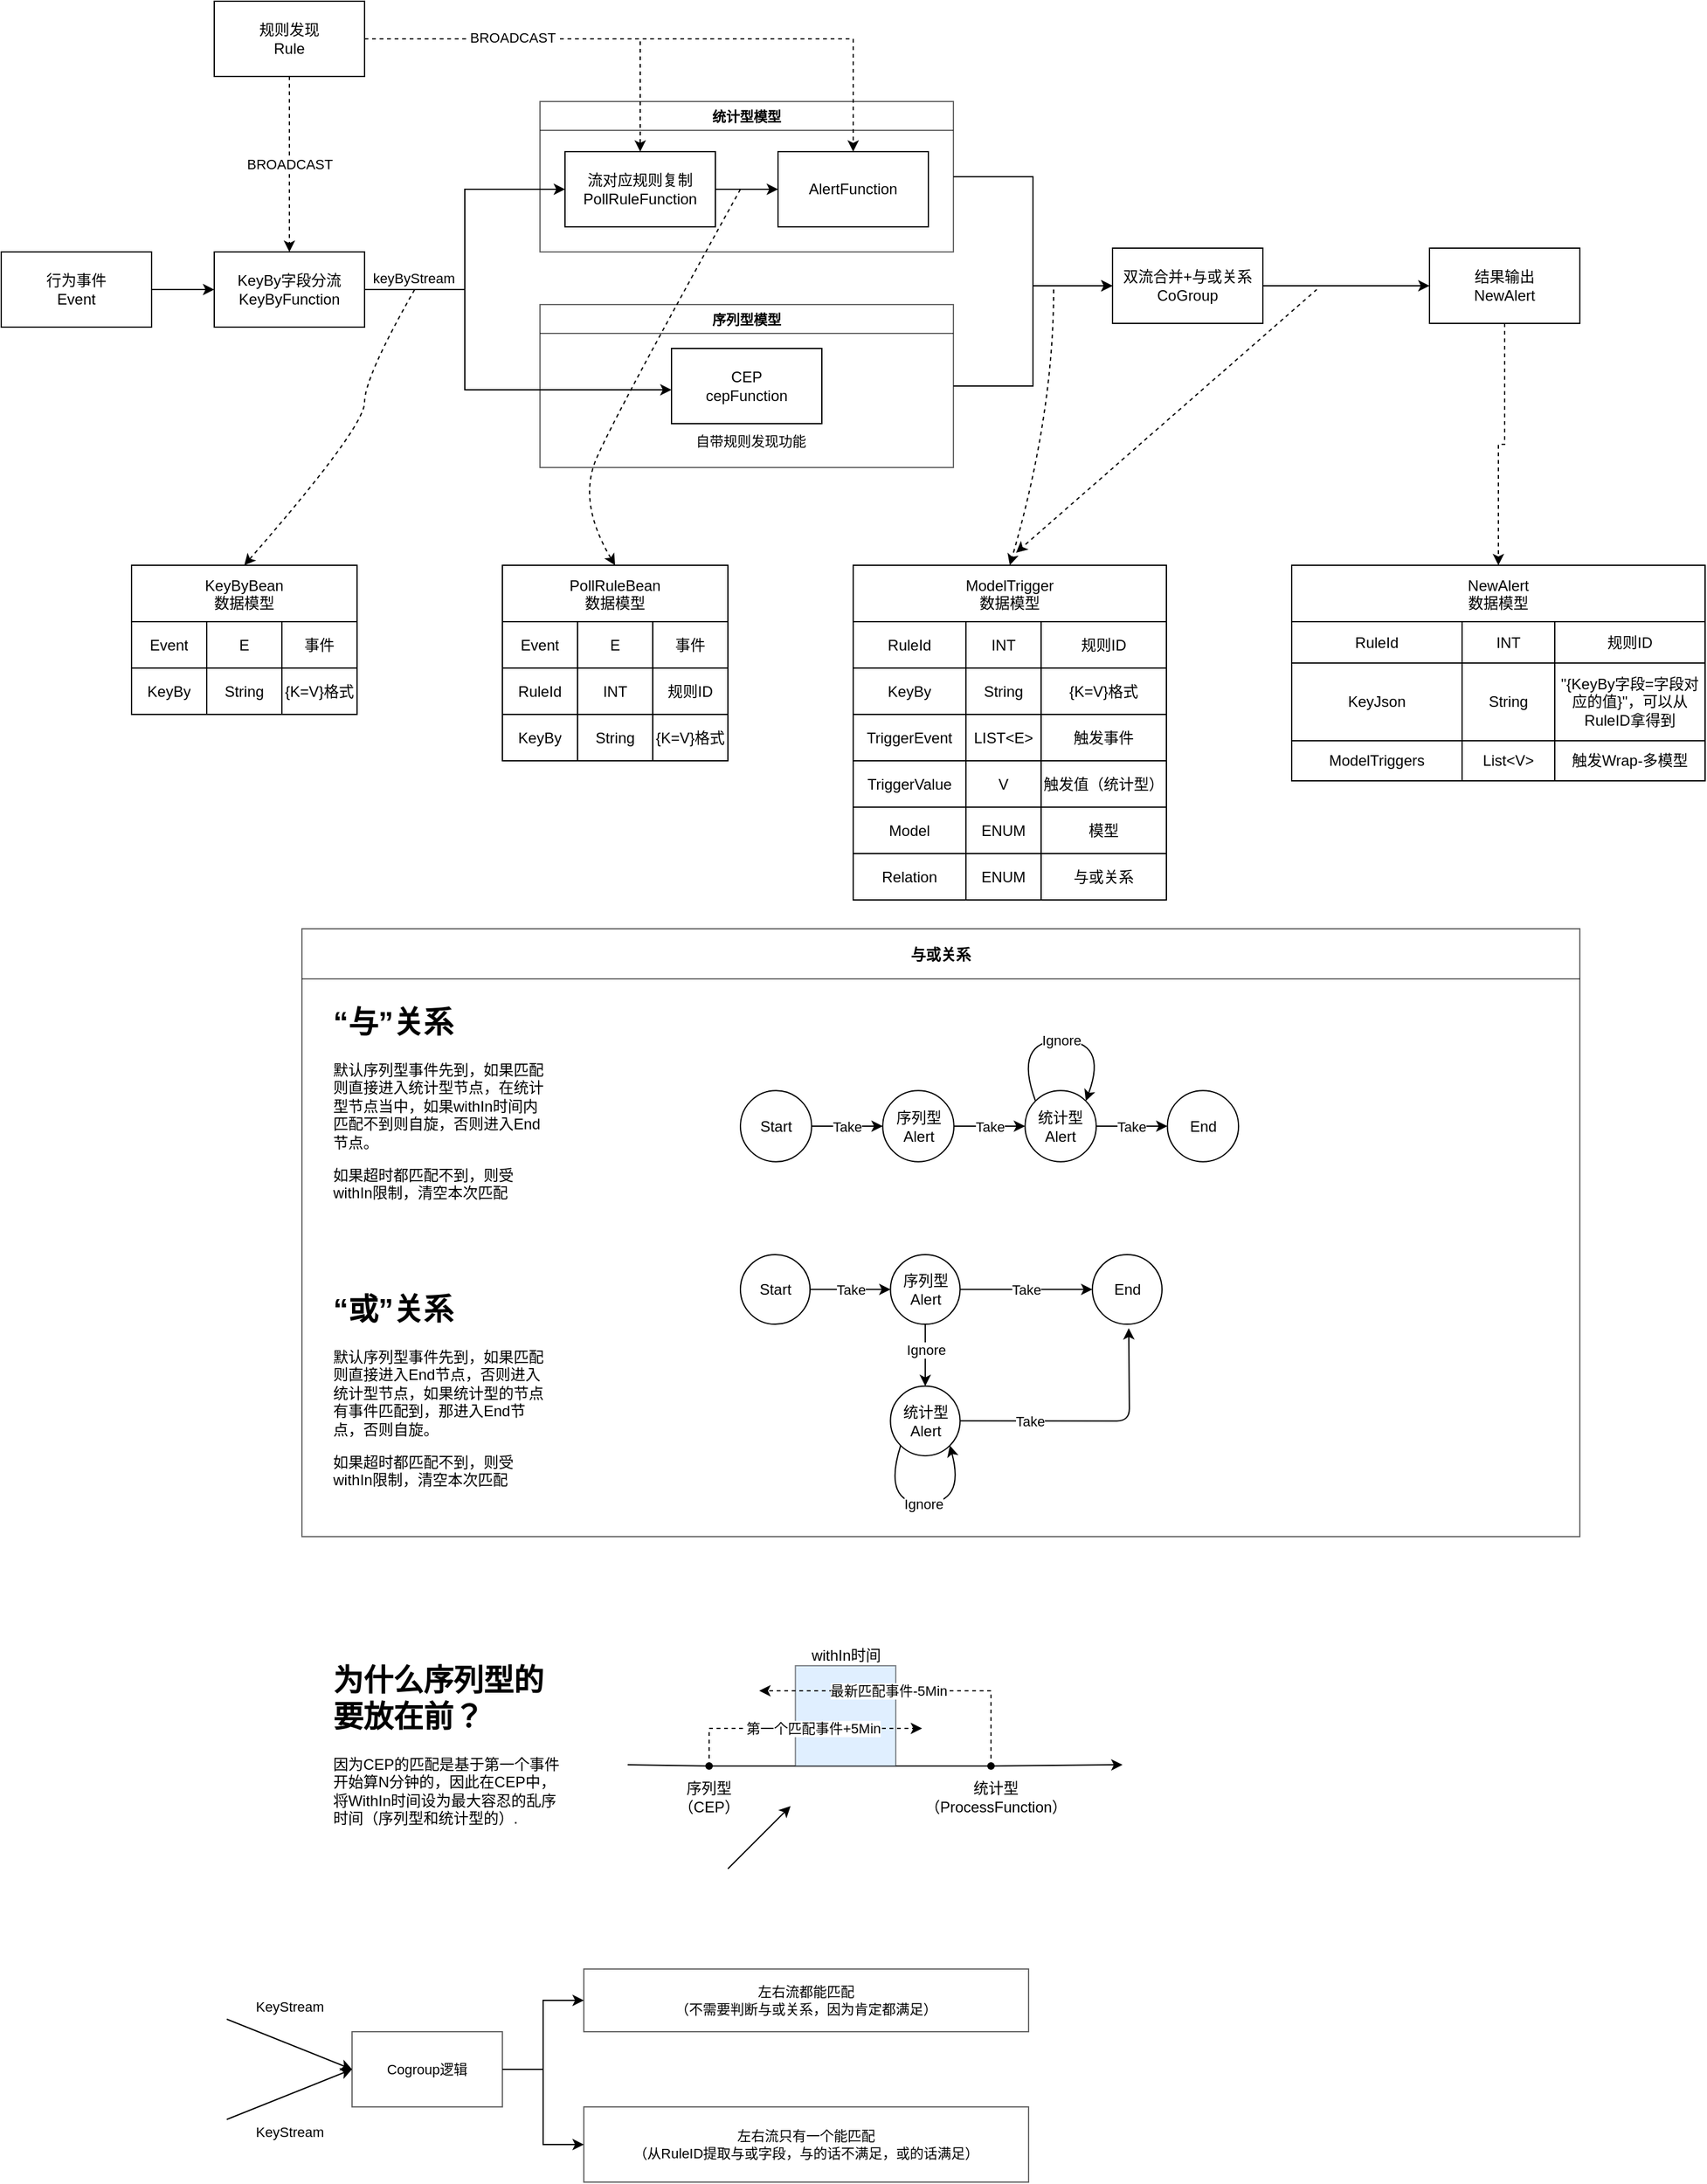 <mxfile version="16.2.4" type="github">
  <diagram id="x9_vDVGrkxcLB9mls0GU" name="Page-1">
    <mxGraphModel dx="2419" dy="3166" grid="1" gridSize="10" guides="1" tooltips="1" connect="1" arrows="1" fold="1" page="1" pageScale="1" pageWidth="827" pageHeight="1169" background="none" math="0" shadow="0">
      <root>
        <mxCell id="0" />
        <mxCell id="1" parent="0" />
        <mxCell id="9HWVBvcTGCDn2XjVBNJA-212" value="PollRuleBean&#xa;数据模型" style="shape=table;startSize=45;container=1;collapsible=0;childLayout=tableLayout;rounded=0;shadow=0;comic=0;sketch=0;labelBorderColor=none;" parent="1" vertex="1">
          <mxGeometry x="220" y="-960" width="180" height="156" as="geometry" />
        </mxCell>
        <mxCell id="9HWVBvcTGCDn2XjVBNJA-213" value="" style="shape=tableRow;horizontal=0;startSize=0;swimlaneHead=0;swimlaneBody=0;top=0;left=0;bottom=0;right=0;collapsible=0;dropTarget=0;fillColor=none;points=[[0,0.5],[1,0.5]];portConstraint=eastwest;rounded=0;shadow=0;comic=0;sketch=0;" parent="9HWVBvcTGCDn2XjVBNJA-212" vertex="1">
          <mxGeometry y="45" width="180" height="37" as="geometry" />
        </mxCell>
        <mxCell id="9HWVBvcTGCDn2XjVBNJA-214" value="&lt;span&gt;Event&lt;/span&gt;" style="shape=partialRectangle;html=1;whiteSpace=wrap;connectable=0;overflow=hidden;fillColor=none;top=0;left=0;bottom=0;right=0;pointerEvents=1;rounded=0;shadow=0;comic=0;sketch=0;startSize=0;" parent="9HWVBvcTGCDn2XjVBNJA-213" vertex="1">
          <mxGeometry width="60" height="37" as="geometry">
            <mxRectangle width="60" height="37" as="alternateBounds" />
          </mxGeometry>
        </mxCell>
        <mxCell id="9HWVBvcTGCDn2XjVBNJA-215" value="&lt;span&gt;E&lt;/span&gt;" style="shape=partialRectangle;html=1;whiteSpace=wrap;connectable=0;overflow=hidden;fillColor=none;top=0;left=0;bottom=0;right=0;pointerEvents=1;rounded=0;shadow=0;comic=0;sketch=0;startSize=0;" parent="9HWVBvcTGCDn2XjVBNJA-213" vertex="1">
          <mxGeometry x="60" width="60" height="37" as="geometry">
            <mxRectangle width="60" height="37" as="alternateBounds" />
          </mxGeometry>
        </mxCell>
        <mxCell id="9HWVBvcTGCDn2XjVBNJA-216" value="&lt;span&gt;事件&lt;/span&gt;" style="shape=partialRectangle;html=1;whiteSpace=wrap;connectable=0;overflow=hidden;fillColor=none;top=0;left=0;bottom=0;right=0;pointerEvents=1;rounded=0;shadow=0;comic=0;sketch=0;startSize=0;" parent="9HWVBvcTGCDn2XjVBNJA-213" vertex="1">
          <mxGeometry x="120" width="60" height="37" as="geometry">
            <mxRectangle width="60" height="37" as="alternateBounds" />
          </mxGeometry>
        </mxCell>
        <mxCell id="9HWVBvcTGCDn2XjVBNJA-217" value="" style="shape=tableRow;horizontal=0;startSize=0;swimlaneHead=0;swimlaneBody=0;top=0;left=0;bottom=0;right=0;collapsible=0;dropTarget=0;fillColor=none;points=[[0,0.5],[1,0.5]];portConstraint=eastwest;rounded=0;shadow=0;comic=0;sketch=0;" parent="9HWVBvcTGCDn2XjVBNJA-212" vertex="1">
          <mxGeometry y="82" width="180" height="37" as="geometry" />
        </mxCell>
        <mxCell id="9HWVBvcTGCDn2XjVBNJA-218" value="&lt;span&gt;RuleId&lt;/span&gt;" style="shape=partialRectangle;html=1;whiteSpace=wrap;connectable=0;overflow=hidden;fillColor=none;top=0;left=0;bottom=0;right=0;pointerEvents=1;rounded=0;shadow=0;comic=0;sketch=0;startSize=0;" parent="9HWVBvcTGCDn2XjVBNJA-217" vertex="1">
          <mxGeometry width="60" height="37" as="geometry">
            <mxRectangle width="60" height="37" as="alternateBounds" />
          </mxGeometry>
        </mxCell>
        <mxCell id="9HWVBvcTGCDn2XjVBNJA-219" value="INT" style="shape=partialRectangle;html=1;whiteSpace=wrap;connectable=0;overflow=hidden;fillColor=none;top=0;left=0;bottom=0;right=0;pointerEvents=1;rounded=0;shadow=0;comic=0;sketch=0;startSize=0;" parent="9HWVBvcTGCDn2XjVBNJA-217" vertex="1">
          <mxGeometry x="60" width="60" height="37" as="geometry">
            <mxRectangle width="60" height="37" as="alternateBounds" />
          </mxGeometry>
        </mxCell>
        <mxCell id="9HWVBvcTGCDn2XjVBNJA-220" value="&lt;span&gt;规则ID&lt;/span&gt;" style="shape=partialRectangle;html=1;whiteSpace=wrap;connectable=0;overflow=hidden;fillColor=none;top=0;left=0;bottom=0;right=0;pointerEvents=1;rounded=0;shadow=0;comic=0;sketch=0;startSize=0;" parent="9HWVBvcTGCDn2XjVBNJA-217" vertex="1">
          <mxGeometry x="120" width="60" height="37" as="geometry">
            <mxRectangle width="60" height="37" as="alternateBounds" />
          </mxGeometry>
        </mxCell>
        <mxCell id="9HWVBvcTGCDn2XjVBNJA-221" value="" style="shape=tableRow;horizontal=0;startSize=0;swimlaneHead=0;swimlaneBody=0;top=0;left=0;bottom=0;right=0;collapsible=0;dropTarget=0;fillColor=none;points=[[0,0.5],[1,0.5]];portConstraint=eastwest;rounded=0;shadow=0;comic=0;sketch=0;" parent="9HWVBvcTGCDn2XjVBNJA-212" vertex="1">
          <mxGeometry y="119" width="180" height="37" as="geometry" />
        </mxCell>
        <mxCell id="9HWVBvcTGCDn2XjVBNJA-222" value="&lt;span&gt;KeyBy&lt;/span&gt;" style="shape=partialRectangle;html=1;whiteSpace=wrap;connectable=0;overflow=hidden;fillColor=none;top=0;left=0;bottom=0;right=0;pointerEvents=1;rounded=0;shadow=0;comic=0;sketch=0;startSize=0;" parent="9HWVBvcTGCDn2XjVBNJA-221" vertex="1">
          <mxGeometry width="60" height="37" as="geometry">
            <mxRectangle width="60" height="37" as="alternateBounds" />
          </mxGeometry>
        </mxCell>
        <mxCell id="9HWVBvcTGCDn2XjVBNJA-223" value="String" style="shape=partialRectangle;html=1;whiteSpace=wrap;connectable=0;overflow=hidden;fillColor=none;top=0;left=0;bottom=0;right=0;pointerEvents=1;rounded=0;shadow=0;comic=0;sketch=0;startSize=0;" parent="9HWVBvcTGCDn2XjVBNJA-221" vertex="1">
          <mxGeometry x="60" width="60" height="37" as="geometry">
            <mxRectangle width="60" height="37" as="alternateBounds" />
          </mxGeometry>
        </mxCell>
        <mxCell id="9HWVBvcTGCDn2XjVBNJA-224" value="{K=V}格式" style="shape=partialRectangle;html=1;whiteSpace=wrap;connectable=0;overflow=hidden;fillColor=none;top=0;left=0;bottom=0;right=0;pointerEvents=1;rounded=0;shadow=0;comic=0;sketch=0;startSize=0;" parent="9HWVBvcTGCDn2XjVBNJA-221" vertex="1">
          <mxGeometry x="120" width="60" height="37" as="geometry">
            <mxRectangle width="60" height="37" as="alternateBounds" />
          </mxGeometry>
        </mxCell>
        <mxCell id="9HWVBvcTGCDn2XjVBNJA-236" value="ModelTrigger&#xa;数据模型" style="shape=table;startSize=45;container=1;collapsible=0;childLayout=tableLayout;rounded=0;shadow=0;comic=0;sketch=0;fillColor=default;gradientColor=none;" parent="1" vertex="1">
          <mxGeometry x="500" y="-960" width="250" height="267" as="geometry" />
        </mxCell>
        <mxCell id="9HWVBvcTGCDn2XjVBNJA-237" value="" style="shape=tableRow;horizontal=0;startSize=0;swimlaneHead=0;swimlaneBody=0;top=0;left=0;bottom=0;right=0;collapsible=0;dropTarget=0;fillColor=none;points=[[0,0.5],[1,0.5]];portConstraint=eastwest;rounded=0;shadow=0;comic=0;sketch=0;" parent="9HWVBvcTGCDn2XjVBNJA-236" vertex="1">
          <mxGeometry y="45" width="250" height="37" as="geometry" />
        </mxCell>
        <mxCell id="9HWVBvcTGCDn2XjVBNJA-238" value="RuleId" style="shape=partialRectangle;html=1;whiteSpace=wrap;connectable=0;overflow=hidden;fillColor=none;top=0;left=0;bottom=0;right=0;pointerEvents=1;rounded=0;shadow=0;comic=0;sketch=0;startSize=0;" parent="9HWVBvcTGCDn2XjVBNJA-237" vertex="1">
          <mxGeometry width="90" height="37" as="geometry">
            <mxRectangle width="90" height="37" as="alternateBounds" />
          </mxGeometry>
        </mxCell>
        <mxCell id="9HWVBvcTGCDn2XjVBNJA-239" value="INT" style="shape=partialRectangle;html=1;whiteSpace=wrap;connectable=0;overflow=hidden;fillColor=none;top=0;left=0;bottom=0;right=0;pointerEvents=1;rounded=0;shadow=0;comic=0;sketch=0;startSize=0;" parent="9HWVBvcTGCDn2XjVBNJA-237" vertex="1">
          <mxGeometry x="90" width="60" height="37" as="geometry">
            <mxRectangle width="60" height="37" as="alternateBounds" />
          </mxGeometry>
        </mxCell>
        <mxCell id="9HWVBvcTGCDn2XjVBNJA-240" value="规则ID" style="shape=partialRectangle;html=1;whiteSpace=wrap;connectable=0;overflow=hidden;fillColor=none;top=0;left=0;bottom=0;right=0;pointerEvents=1;rounded=0;shadow=0;comic=0;sketch=0;startSize=0;" parent="9HWVBvcTGCDn2XjVBNJA-237" vertex="1">
          <mxGeometry x="150" width="100" height="37" as="geometry">
            <mxRectangle width="100" height="37" as="alternateBounds" />
          </mxGeometry>
        </mxCell>
        <mxCell id="Ak1ZEkQ7FC0WPa4JEUtc-240" style="shape=tableRow;horizontal=0;startSize=0;swimlaneHead=0;swimlaneBody=0;top=0;left=0;bottom=0;right=0;collapsible=0;dropTarget=0;fillColor=none;points=[[0,0.5],[1,0.5]];portConstraint=eastwest;rounded=0;shadow=0;comic=0;sketch=0;" vertex="1" parent="9HWVBvcTGCDn2XjVBNJA-236">
          <mxGeometry y="82" width="250" height="37" as="geometry" />
        </mxCell>
        <mxCell id="Ak1ZEkQ7FC0WPa4JEUtc-241" value="KeyBy" style="shape=partialRectangle;html=1;whiteSpace=wrap;connectable=0;overflow=hidden;fillColor=none;top=0;left=0;bottom=0;right=0;pointerEvents=1;rounded=0;shadow=0;comic=0;sketch=0;startSize=0;" vertex="1" parent="Ak1ZEkQ7FC0WPa4JEUtc-240">
          <mxGeometry width="90" height="37" as="geometry">
            <mxRectangle width="90" height="37" as="alternateBounds" />
          </mxGeometry>
        </mxCell>
        <mxCell id="Ak1ZEkQ7FC0WPa4JEUtc-242" value="String" style="shape=partialRectangle;html=1;whiteSpace=wrap;connectable=0;overflow=hidden;fillColor=none;top=0;left=0;bottom=0;right=0;pointerEvents=1;rounded=0;shadow=0;comic=0;sketch=0;startSize=0;" vertex="1" parent="Ak1ZEkQ7FC0WPa4JEUtc-240">
          <mxGeometry x="90" width="60" height="37" as="geometry">
            <mxRectangle width="60" height="37" as="alternateBounds" />
          </mxGeometry>
        </mxCell>
        <mxCell id="Ak1ZEkQ7FC0WPa4JEUtc-243" value="{K=V}格式" style="shape=partialRectangle;html=1;whiteSpace=wrap;connectable=0;overflow=hidden;fillColor=none;top=0;left=0;bottom=0;right=0;pointerEvents=1;rounded=0;shadow=0;comic=0;sketch=0;startSize=0;" vertex="1" parent="Ak1ZEkQ7FC0WPa4JEUtc-240">
          <mxGeometry x="150" width="100" height="37" as="geometry">
            <mxRectangle width="100" height="37" as="alternateBounds" />
          </mxGeometry>
        </mxCell>
        <mxCell id="9HWVBvcTGCDn2XjVBNJA-241" value="" style="shape=tableRow;horizontal=0;startSize=0;swimlaneHead=0;swimlaneBody=0;top=0;left=0;bottom=0;right=0;collapsible=0;dropTarget=0;fillColor=none;points=[[0,0.5],[1,0.5]];portConstraint=eastwest;rounded=0;shadow=0;comic=0;sketch=0;" parent="9HWVBvcTGCDn2XjVBNJA-236" vertex="1">
          <mxGeometry y="119" width="250" height="37" as="geometry" />
        </mxCell>
        <mxCell id="9HWVBvcTGCDn2XjVBNJA-242" value="TriggerEvent" style="shape=partialRectangle;html=1;whiteSpace=wrap;connectable=0;overflow=hidden;fillColor=none;top=0;left=0;bottom=0;right=0;pointerEvents=1;rounded=0;shadow=0;comic=0;sketch=0;startSize=0;" parent="9HWVBvcTGCDn2XjVBNJA-241" vertex="1">
          <mxGeometry width="90" height="37" as="geometry">
            <mxRectangle width="90" height="37" as="alternateBounds" />
          </mxGeometry>
        </mxCell>
        <mxCell id="9HWVBvcTGCDn2XjVBNJA-243" value="LIST&amp;lt;E&amp;gt;" style="shape=partialRectangle;html=1;whiteSpace=wrap;connectable=0;overflow=hidden;fillColor=none;top=0;left=0;bottom=0;right=0;pointerEvents=1;rounded=0;shadow=0;comic=0;sketch=0;startSize=0;" parent="9HWVBvcTGCDn2XjVBNJA-241" vertex="1">
          <mxGeometry x="90" width="60" height="37" as="geometry">
            <mxRectangle width="60" height="37" as="alternateBounds" />
          </mxGeometry>
        </mxCell>
        <mxCell id="9HWVBvcTGCDn2XjVBNJA-244" value="触发事件" style="shape=partialRectangle;html=1;whiteSpace=wrap;connectable=0;overflow=hidden;fillColor=none;top=0;left=0;bottom=0;right=0;pointerEvents=1;rounded=0;shadow=0;comic=0;sketch=0;startSize=0;" parent="9HWVBvcTGCDn2XjVBNJA-241" vertex="1">
          <mxGeometry x="150" width="100" height="37" as="geometry">
            <mxRectangle width="100" height="37" as="alternateBounds" />
          </mxGeometry>
        </mxCell>
        <mxCell id="9HWVBvcTGCDn2XjVBNJA-245" value="" style="shape=tableRow;horizontal=0;startSize=0;swimlaneHead=0;swimlaneBody=0;top=0;left=0;bottom=0;right=0;collapsible=0;dropTarget=0;fillColor=none;points=[[0,0.5],[1,0.5]];portConstraint=eastwest;rounded=0;shadow=0;comic=0;sketch=0;" parent="9HWVBvcTGCDn2XjVBNJA-236" vertex="1">
          <mxGeometry y="156" width="250" height="37" as="geometry" />
        </mxCell>
        <mxCell id="9HWVBvcTGCDn2XjVBNJA-246" value="TriggerValue" style="shape=partialRectangle;html=1;whiteSpace=wrap;connectable=0;overflow=hidden;fillColor=none;top=0;left=0;bottom=0;right=0;pointerEvents=1;rounded=0;shadow=0;comic=0;sketch=0;startSize=0;" parent="9HWVBvcTGCDn2XjVBNJA-245" vertex="1">
          <mxGeometry width="90" height="37" as="geometry">
            <mxRectangle width="90" height="37" as="alternateBounds" />
          </mxGeometry>
        </mxCell>
        <mxCell id="9HWVBvcTGCDn2XjVBNJA-247" value="V" style="shape=partialRectangle;html=1;whiteSpace=wrap;connectable=0;overflow=hidden;fillColor=none;top=0;left=0;bottom=0;right=0;pointerEvents=1;rounded=0;shadow=0;comic=0;sketch=0;startSize=0;" parent="9HWVBvcTGCDn2XjVBNJA-245" vertex="1">
          <mxGeometry x="90" width="60" height="37" as="geometry">
            <mxRectangle width="60" height="37" as="alternateBounds" />
          </mxGeometry>
        </mxCell>
        <mxCell id="9HWVBvcTGCDn2XjVBNJA-248" value="触发值（统计型）" style="shape=partialRectangle;html=1;whiteSpace=wrap;connectable=0;overflow=hidden;fillColor=none;top=0;left=0;bottom=0;right=0;pointerEvents=1;rounded=0;shadow=0;comic=0;sketch=0;startSize=0;" parent="9HWVBvcTGCDn2XjVBNJA-245" vertex="1">
          <mxGeometry x="150" width="100" height="37" as="geometry">
            <mxRectangle width="100" height="37" as="alternateBounds" />
          </mxGeometry>
        </mxCell>
        <mxCell id="9HWVBvcTGCDn2XjVBNJA-249" value="" style="shape=tableRow;horizontal=0;startSize=0;swimlaneHead=0;swimlaneBody=0;top=0;left=0;bottom=0;right=0;collapsible=0;dropTarget=0;fillColor=none;points=[[0,0.5],[1,0.5]];portConstraint=eastwest;rounded=0;shadow=0;comic=0;sketch=0;" parent="9HWVBvcTGCDn2XjVBNJA-236" vertex="1">
          <mxGeometry y="193" width="250" height="37" as="geometry" />
        </mxCell>
        <mxCell id="9HWVBvcTGCDn2XjVBNJA-250" value="&lt;span&gt;Model&lt;/span&gt;" style="shape=partialRectangle;html=1;whiteSpace=wrap;connectable=0;overflow=hidden;fillColor=none;top=0;left=0;bottom=0;right=0;pointerEvents=1;rounded=0;shadow=0;comic=0;sketch=0;startSize=0;" parent="9HWVBvcTGCDn2XjVBNJA-249" vertex="1">
          <mxGeometry width="90" height="37" as="geometry">
            <mxRectangle width="90" height="37" as="alternateBounds" />
          </mxGeometry>
        </mxCell>
        <mxCell id="9HWVBvcTGCDn2XjVBNJA-251" value="&lt;span&gt;ENUM&lt;/span&gt;" style="shape=partialRectangle;html=1;whiteSpace=wrap;connectable=0;overflow=hidden;fillColor=none;top=0;left=0;bottom=0;right=0;pointerEvents=1;rounded=0;shadow=0;comic=0;sketch=0;startSize=0;" parent="9HWVBvcTGCDn2XjVBNJA-249" vertex="1">
          <mxGeometry x="90" width="60" height="37" as="geometry">
            <mxRectangle width="60" height="37" as="alternateBounds" />
          </mxGeometry>
        </mxCell>
        <mxCell id="9HWVBvcTGCDn2XjVBNJA-252" value="&lt;span&gt;模型&lt;/span&gt;" style="shape=partialRectangle;html=1;whiteSpace=wrap;connectable=0;overflow=hidden;fillColor=none;top=0;left=0;bottom=0;right=0;pointerEvents=1;rounded=0;shadow=0;comic=0;sketch=0;startSize=0;" parent="9HWVBvcTGCDn2XjVBNJA-249" vertex="1">
          <mxGeometry x="150" width="100" height="37" as="geometry">
            <mxRectangle width="100" height="37" as="alternateBounds" />
          </mxGeometry>
        </mxCell>
        <mxCell id="9HWVBvcTGCDn2XjVBNJA-253" value="" style="shape=tableRow;horizontal=0;startSize=0;swimlaneHead=0;swimlaneBody=0;top=0;left=0;bottom=0;right=0;collapsible=0;dropTarget=0;fillColor=none;points=[[0,0.5],[1,0.5]];portConstraint=eastwest;rounded=0;shadow=0;comic=0;sketch=0;" parent="9HWVBvcTGCDn2XjVBNJA-236" vertex="1">
          <mxGeometry y="230" width="250" height="37" as="geometry" />
        </mxCell>
        <mxCell id="9HWVBvcTGCDn2XjVBNJA-254" value="&lt;span&gt;Relation&lt;/span&gt;" style="shape=partialRectangle;html=1;whiteSpace=wrap;connectable=0;overflow=hidden;fillColor=none;top=0;left=0;bottom=0;right=0;pointerEvents=1;rounded=0;shadow=0;comic=0;sketch=0;startSize=0;" parent="9HWVBvcTGCDn2XjVBNJA-253" vertex="1">
          <mxGeometry width="90" height="37" as="geometry">
            <mxRectangle width="90" height="37" as="alternateBounds" />
          </mxGeometry>
        </mxCell>
        <mxCell id="9HWVBvcTGCDn2XjVBNJA-255" value="ENUM" style="shape=partialRectangle;html=1;whiteSpace=wrap;connectable=0;overflow=hidden;fillColor=none;top=0;left=0;bottom=0;right=0;pointerEvents=1;rounded=0;shadow=0;comic=0;sketch=0;startSize=0;" parent="9HWVBvcTGCDn2XjVBNJA-253" vertex="1">
          <mxGeometry x="90" width="60" height="37" as="geometry">
            <mxRectangle width="60" height="37" as="alternateBounds" />
          </mxGeometry>
        </mxCell>
        <mxCell id="9HWVBvcTGCDn2XjVBNJA-256" value="&lt;span&gt;与或关系&lt;/span&gt;" style="shape=partialRectangle;html=1;whiteSpace=wrap;connectable=0;overflow=hidden;fillColor=none;top=0;left=0;bottom=0;right=0;pointerEvents=1;rounded=0;shadow=0;comic=0;sketch=0;startSize=0;" parent="9HWVBvcTGCDn2XjVBNJA-253" vertex="1">
          <mxGeometry x="150" width="100" height="37" as="geometry">
            <mxRectangle width="100" height="37" as="alternateBounds" />
          </mxGeometry>
        </mxCell>
        <mxCell id="Ak1ZEkQ7FC0WPa4JEUtc-51" value="" style="group" vertex="1" connectable="0" parent="1">
          <mxGeometry x="80" y="-90.93" width="618" height="170.14" as="geometry" />
        </mxCell>
        <mxCell id="Ak1ZEkQ7FC0WPa4JEUtc-41" value="&lt;h1&gt;为什么序列型的要放在前？&lt;/h1&gt;&lt;p&gt;因为CEP的匹配是基于第一个事件开始算N分钟的，因此在CEP中，将WithIn时间设为最大容忍的乱序时间（序列型和统计型的）.&lt;/p&gt;" style="text;html=1;strokeColor=none;fillColor=none;spacing=5;spacingTop=-20;whiteSpace=wrap;overflow=hidden;rounded=0;" vertex="1" parent="Ak1ZEkQ7FC0WPa4JEUtc-51">
          <mxGeometry y="1" width="190" height="150" as="geometry" />
        </mxCell>
        <mxCell id="Ak1ZEkQ7FC0WPa4JEUtc-48" value="" style="group" vertex="1" connectable="0" parent="Ak1ZEkQ7FC0WPa4JEUtc-51">
          <mxGeometry x="240" y="-9.07" width="395" height="170.14" as="geometry" />
        </mxCell>
        <mxCell id="Ak1ZEkQ7FC0WPa4JEUtc-42" value="" style="group" vertex="1" connectable="0" parent="Ak1ZEkQ7FC0WPa4JEUtc-48">
          <mxGeometry y="38" width="395" height="132.14" as="geometry" />
        </mxCell>
        <mxCell id="Ak1ZEkQ7FC0WPa4JEUtc-23" value="" style="group" vertex="1" connectable="0" parent="Ak1ZEkQ7FC0WPa4JEUtc-42">
          <mxGeometry y="40" width="395" height="92.14" as="geometry" />
        </mxCell>
        <mxCell id="Ak1ZEkQ7FC0WPa4JEUtc-5" value="" style="endArrow=classic;html=1;rounded=0;startArrow=none;" edge="1" parent="Ak1ZEkQ7FC0WPa4JEUtc-23" source="Ak1ZEkQ7FC0WPa4JEUtc-19">
          <mxGeometry width="50" height="50" relative="1" as="geometry">
            <mxPoint y="19" as="sourcePoint" />
            <mxPoint x="395" y="19" as="targetPoint" />
          </mxGeometry>
        </mxCell>
        <mxCell id="Ak1ZEkQ7FC0WPa4JEUtc-15" value="" style="shape=waypoint;sketch=0;size=6;pointerEvents=1;points=[];fillColor=none;resizable=0;rotatable=0;perimeter=centerPerimeter;snapToPoint=1;" vertex="1" parent="Ak1ZEkQ7FC0WPa4JEUtc-23">
          <mxGeometry x="45" width="40" height="40" as="geometry" />
        </mxCell>
        <mxCell id="Ak1ZEkQ7FC0WPa4JEUtc-21" value="" style="endArrow=none;html=1;rounded=0;" edge="1" parent="Ak1ZEkQ7FC0WPa4JEUtc-23" target="Ak1ZEkQ7FC0WPa4JEUtc-15">
          <mxGeometry width="50" height="50" relative="1" as="geometry">
            <mxPoint y="19" as="sourcePoint" />
            <mxPoint x="395" y="19" as="targetPoint" />
          </mxGeometry>
        </mxCell>
        <mxCell id="Ak1ZEkQ7FC0WPa4JEUtc-19" value="" style="shape=waypoint;sketch=0;size=6;pointerEvents=1;points=[];fillColor=none;resizable=0;rotatable=0;perimeter=centerPerimeter;snapToPoint=1;" vertex="1" parent="Ak1ZEkQ7FC0WPa4JEUtc-23">
          <mxGeometry x="270" width="40" height="40" as="geometry" />
        </mxCell>
        <mxCell id="Ak1ZEkQ7FC0WPa4JEUtc-22" value="" style="endArrow=none;html=1;rounded=0;startArrow=none;" edge="1" parent="Ak1ZEkQ7FC0WPa4JEUtc-23" source="Ak1ZEkQ7FC0WPa4JEUtc-15" target="Ak1ZEkQ7FC0WPa4JEUtc-19">
          <mxGeometry width="50" height="50" relative="1" as="geometry">
            <mxPoint x="65" y="20" as="sourcePoint" />
            <mxPoint x="395" y="19" as="targetPoint" />
          </mxGeometry>
        </mxCell>
        <mxCell id="Ak1ZEkQ7FC0WPa4JEUtc-45" value="" style="whiteSpace=wrap;html=1;aspect=fixed;fillColor=#cce5ff;strokeColor=#36393d;opacity=60;" vertex="1" parent="Ak1ZEkQ7FC0WPa4JEUtc-23">
          <mxGeometry x="133.86" y="-60" width="80.14" height="80.14" as="geometry" />
        </mxCell>
        <mxCell id="Ak1ZEkQ7FC0WPa4JEUtc-47" value="" style="group" vertex="1" connectable="0" parent="Ak1ZEkQ7FC0WPa4JEUtc-42">
          <mxGeometry x="35" width="288.57" height="100" as="geometry" />
        </mxCell>
        <mxCell id="Ak1ZEkQ7FC0WPa4JEUtc-16" value="序列型（CEP）" style="text;html=1;strokeColor=none;fillColor=none;align=center;verticalAlign=middle;whiteSpace=wrap;rounded=0;" vertex="1" parent="Ak1ZEkQ7FC0WPa4JEUtc-47">
          <mxGeometry y="70" width="60" height="30" as="geometry" />
        </mxCell>
        <mxCell id="Ak1ZEkQ7FC0WPa4JEUtc-20" value="统计型&lt;br&gt;（ProcessFunction）" style="text;html=1;strokeColor=none;fillColor=none;align=center;verticalAlign=middle;whiteSpace=wrap;rounded=0;" vertex="1" parent="Ak1ZEkQ7FC0WPa4JEUtc-47">
          <mxGeometry x="228.57" y="70" width="60" height="30" as="geometry" />
        </mxCell>
        <mxCell id="Ak1ZEkQ7FC0WPa4JEUtc-24" value="" style="endArrow=classic;html=1;rounded=0;dashed=1;" edge="1" parent="Ak1ZEkQ7FC0WPa4JEUtc-47">
          <mxGeometry relative="1" as="geometry">
            <mxPoint x="30" y="60" as="sourcePoint" />
            <mxPoint x="200" y="30" as="targetPoint" />
            <Array as="points">
              <mxPoint x="30" y="30" />
            </Array>
          </mxGeometry>
        </mxCell>
        <mxCell id="Ak1ZEkQ7FC0WPa4JEUtc-25" value="第一个匹配事件+5Min" style="edgeLabel;resizable=0;html=1;align=center;verticalAlign=middle;" connectable="0" vertex="1" parent="Ak1ZEkQ7FC0WPa4JEUtc-24">
          <mxGeometry relative="1" as="geometry">
            <mxPoint x="13" as="offset" />
          </mxGeometry>
        </mxCell>
        <mxCell id="Ak1ZEkQ7FC0WPa4JEUtc-27" value="" style="endArrow=classic;html=1;rounded=0;exitX=0.475;exitY=0.375;exitDx=0;exitDy=0;exitPerimeter=0;dashed=1;" edge="1" parent="Ak1ZEkQ7FC0WPa4JEUtc-47" source="Ak1ZEkQ7FC0WPa4JEUtc-19">
          <mxGeometry relative="1" as="geometry">
            <mxPoint x="280" y="-30" as="sourcePoint" />
            <mxPoint x="70" as="targetPoint" />
            <Array as="points">
              <mxPoint x="255" />
            </Array>
          </mxGeometry>
        </mxCell>
        <mxCell id="Ak1ZEkQ7FC0WPa4JEUtc-28" value="最新匹配事件-5Min" style="edgeLabel;resizable=0;html=1;align=center;verticalAlign=middle;" connectable="0" vertex="1" parent="Ak1ZEkQ7FC0WPa4JEUtc-27">
          <mxGeometry relative="1" as="geometry">
            <mxPoint x="-20" as="offset" />
          </mxGeometry>
        </mxCell>
        <mxCell id="Ak1ZEkQ7FC0WPa4JEUtc-46" value="withIn时间" style="text;html=1;align=center;verticalAlign=middle;resizable=0;points=[];autosize=1;strokeColor=none;fillColor=none;" vertex="1" parent="Ak1ZEkQ7FC0WPa4JEUtc-48">
          <mxGeometry x="138.86" width="70" height="20" as="geometry" />
        </mxCell>
        <mxCell id="Ak1ZEkQ7FC0WPa4JEUtc-62" value="NewAlert&#xa;数据模型" style="shape=table;startSize=45;container=1;collapsible=0;childLayout=tableLayout;rounded=0;shadow=0;comic=0;sketch=0;fillColor=default;gradientColor=none;" vertex="1" parent="1">
          <mxGeometry x="850" y="-960" width="330" height="172" as="geometry" />
        </mxCell>
        <mxCell id="Ak1ZEkQ7FC0WPa4JEUtc-63" value="" style="shape=tableRow;horizontal=0;startSize=0;swimlaneHead=0;swimlaneBody=0;top=0;left=0;bottom=0;right=0;collapsible=0;dropTarget=0;fillColor=none;points=[[0,0.5],[1,0.5]];portConstraint=eastwest;rounded=0;shadow=0;comic=0;sketch=0;" vertex="1" parent="Ak1ZEkQ7FC0WPa4JEUtc-62">
          <mxGeometry y="45" width="330" height="33" as="geometry" />
        </mxCell>
        <mxCell id="Ak1ZEkQ7FC0WPa4JEUtc-64" value="RuleId" style="shape=partialRectangle;html=1;whiteSpace=wrap;connectable=0;overflow=hidden;fillColor=none;top=0;left=0;bottom=0;right=0;pointerEvents=1;rounded=0;shadow=0;comic=0;sketch=0;startSize=0;" vertex="1" parent="Ak1ZEkQ7FC0WPa4JEUtc-63">
          <mxGeometry width="136" height="33" as="geometry">
            <mxRectangle width="136" height="33" as="alternateBounds" />
          </mxGeometry>
        </mxCell>
        <mxCell id="Ak1ZEkQ7FC0WPa4JEUtc-65" value="INT" style="shape=partialRectangle;html=1;whiteSpace=wrap;connectable=0;overflow=hidden;fillColor=none;top=0;left=0;bottom=0;right=0;pointerEvents=1;rounded=0;shadow=0;comic=0;sketch=0;startSize=0;" vertex="1" parent="Ak1ZEkQ7FC0WPa4JEUtc-63">
          <mxGeometry x="136" width="74" height="33" as="geometry">
            <mxRectangle width="74" height="33" as="alternateBounds" />
          </mxGeometry>
        </mxCell>
        <mxCell id="Ak1ZEkQ7FC0WPa4JEUtc-66" value="规则ID" style="shape=partialRectangle;html=1;whiteSpace=wrap;connectable=0;overflow=hidden;fillColor=none;top=0;left=0;bottom=0;right=0;pointerEvents=1;rounded=0;shadow=0;comic=0;sketch=0;startSize=0;" vertex="1" parent="Ak1ZEkQ7FC0WPa4JEUtc-63">
          <mxGeometry x="210" width="120" height="33" as="geometry">
            <mxRectangle width="120" height="33" as="alternateBounds" />
          </mxGeometry>
        </mxCell>
        <mxCell id="Ak1ZEkQ7FC0WPa4JEUtc-164" style="shape=tableRow;horizontal=0;startSize=0;swimlaneHead=0;swimlaneBody=0;top=0;left=0;bottom=0;right=0;collapsible=0;dropTarget=0;fillColor=none;points=[[0,0.5],[1,0.5]];portConstraint=eastwest;rounded=0;shadow=0;comic=0;sketch=0;" vertex="1" parent="Ak1ZEkQ7FC0WPa4JEUtc-62">
          <mxGeometry y="78" width="330" height="62" as="geometry" />
        </mxCell>
        <mxCell id="Ak1ZEkQ7FC0WPa4JEUtc-165" value="KeyJson" style="shape=partialRectangle;html=1;whiteSpace=wrap;connectable=0;overflow=hidden;fillColor=none;top=0;left=0;bottom=0;right=0;pointerEvents=1;rounded=0;shadow=0;comic=0;sketch=0;startSize=0;" vertex="1" parent="Ak1ZEkQ7FC0WPa4JEUtc-164">
          <mxGeometry width="136" height="62" as="geometry">
            <mxRectangle width="136" height="62" as="alternateBounds" />
          </mxGeometry>
        </mxCell>
        <mxCell id="Ak1ZEkQ7FC0WPa4JEUtc-166" value="String" style="shape=partialRectangle;html=1;whiteSpace=wrap;connectable=0;overflow=hidden;fillColor=none;top=0;left=0;bottom=0;right=0;pointerEvents=1;rounded=0;shadow=0;comic=0;sketch=0;startSize=0;" vertex="1" parent="Ak1ZEkQ7FC0WPa4JEUtc-164">
          <mxGeometry x="136" width="74" height="62" as="geometry">
            <mxRectangle width="74" height="62" as="alternateBounds" />
          </mxGeometry>
        </mxCell>
        <mxCell id="Ak1ZEkQ7FC0WPa4JEUtc-167" value="&quot;{KeyBy字段=字段对应的值}&quot;，可以从RuleID拿得到&lt;br&gt;" style="shape=partialRectangle;html=1;whiteSpace=wrap;connectable=0;overflow=hidden;fillColor=none;top=0;left=0;bottom=0;right=0;pointerEvents=1;rounded=0;shadow=0;comic=0;sketch=0;startSize=0;" vertex="1" parent="Ak1ZEkQ7FC0WPa4JEUtc-164">
          <mxGeometry x="210" width="120" height="62" as="geometry">
            <mxRectangle width="120" height="62" as="alternateBounds" />
          </mxGeometry>
        </mxCell>
        <mxCell id="Ak1ZEkQ7FC0WPa4JEUtc-67" value="" style="shape=tableRow;horizontal=0;startSize=0;swimlaneHead=0;swimlaneBody=0;top=0;left=0;bottom=0;right=0;collapsible=0;dropTarget=0;fillColor=none;points=[[0,0.5],[1,0.5]];portConstraint=eastwest;rounded=0;shadow=0;comic=0;sketch=0;" vertex="1" parent="Ak1ZEkQ7FC0WPa4JEUtc-62">
          <mxGeometry y="140" width="330" height="32" as="geometry" />
        </mxCell>
        <mxCell id="Ak1ZEkQ7FC0WPa4JEUtc-68" value="ModelTriggers" style="shape=partialRectangle;html=1;whiteSpace=wrap;connectable=0;overflow=hidden;fillColor=none;top=0;left=0;bottom=0;right=0;pointerEvents=1;rounded=0;shadow=0;comic=0;sketch=0;startSize=0;" vertex="1" parent="Ak1ZEkQ7FC0WPa4JEUtc-67">
          <mxGeometry width="136" height="32" as="geometry">
            <mxRectangle width="136" height="32" as="alternateBounds" />
          </mxGeometry>
        </mxCell>
        <mxCell id="Ak1ZEkQ7FC0WPa4JEUtc-69" value="List&amp;lt;V&amp;gt;" style="shape=partialRectangle;html=1;whiteSpace=wrap;connectable=0;overflow=hidden;fillColor=none;top=0;left=0;bottom=0;right=0;pointerEvents=1;rounded=0;shadow=0;comic=0;sketch=0;startSize=0;" vertex="1" parent="Ak1ZEkQ7FC0WPa4JEUtc-67">
          <mxGeometry x="136" width="74" height="32" as="geometry">
            <mxRectangle width="74" height="32" as="alternateBounds" />
          </mxGeometry>
        </mxCell>
        <mxCell id="Ak1ZEkQ7FC0WPa4JEUtc-70" value="触发Wrap-多模型" style="shape=partialRectangle;html=1;whiteSpace=wrap;connectable=0;overflow=hidden;fillColor=none;top=0;left=0;bottom=0;right=0;pointerEvents=1;rounded=0;shadow=0;comic=0;sketch=0;startSize=0;" vertex="1" parent="Ak1ZEkQ7FC0WPa4JEUtc-67">
          <mxGeometry x="210" width="120" height="32" as="geometry">
            <mxRectangle width="120" height="32" as="alternateBounds" />
          </mxGeometry>
        </mxCell>
        <mxCell id="Ak1ZEkQ7FC0WPa4JEUtc-131" style="edgeStyle=orthogonalEdgeStyle;rounded=0;orthogonalLoop=1;jettySize=auto;html=1;exitX=0.5;exitY=1;exitDx=0;exitDy=0;dashed=1;" edge="1" parent="1" source="Ak1ZEkQ7FC0WPa4JEUtc-169" target="Ak1ZEkQ7FC0WPa4JEUtc-62">
          <mxGeometry relative="1" as="geometry">
            <mxPoint x="1020" y="-1150" as="sourcePoint" />
          </mxGeometry>
        </mxCell>
        <mxCell id="Ak1ZEkQ7FC0WPa4JEUtc-135" value="" style="group;rounded=0;glass=0;shadow=0;sketch=0;fillColor=none;" vertex="1" connectable="0" parent="1">
          <mxGeometry x="370" y="-650" width="710" height="465" as="geometry" />
        </mxCell>
        <mxCell id="Ak1ZEkQ7FC0WPa4JEUtc-134" value="与或关系" style="swimlane;opacity=60;startSize=40;swimlaneHead=1;allowArrows=1;collapsible=0;" vertex="1" parent="Ak1ZEkQ7FC0WPa4JEUtc-135">
          <mxGeometry x="-310" y="-20" width="1020" height="485" as="geometry">
            <mxRectangle y="-20" width="130" height="23" as="alternateBounds" />
          </mxGeometry>
        </mxCell>
        <mxCell id="Ak1ZEkQ7FC0WPa4JEUtc-106" value="&lt;h1&gt;“与”关系&lt;/h1&gt;&lt;p&gt;默认序列型事件先到，如果匹配则直接进入统计型节点，在统计型节点当中，如果withIn时间内匹配不到则自旋，否则进入End节点。&lt;/p&gt;&lt;p&gt;&lt;span&gt;如果超时都匹配不到，则受withIn限制，清空本次匹配&lt;/span&gt;&lt;/p&gt;" style="text;html=1;strokeColor=none;fillColor=none;spacing=5;spacingTop=-20;whiteSpace=wrap;overflow=hidden;rounded=0;opacity=60;" vertex="1" parent="Ak1ZEkQ7FC0WPa4JEUtc-134">
          <mxGeometry x="20.003" y="55" width="179.867" height="165" as="geometry" />
        </mxCell>
        <mxCell id="Ak1ZEkQ7FC0WPa4JEUtc-85" value="&lt;h1&gt;“或”关系&lt;/h1&gt;&lt;p&gt;默认序列型事件先到，如果匹配则直接进入End节点，否则进入统计型节点，如果统计型的节点有事件匹配到，那进入End节点，否则自旋。&lt;/p&gt;&lt;p&gt;&lt;span&gt;如果超时都匹配不到，则受withIn限制，清空本次匹配&lt;/span&gt;&lt;/p&gt;" style="text;html=1;strokeColor=none;fillColor=none;spacing=5;spacingTop=-20;whiteSpace=wrap;overflow=hidden;rounded=0;opacity=60;" vertex="1" parent="Ak1ZEkQ7FC0WPa4JEUtc-134">
          <mxGeometry x="20.003" y="284" width="179.867" height="165" as="geometry" />
        </mxCell>
        <mxCell id="Ak1ZEkQ7FC0WPa4JEUtc-146" value="" style="group" vertex="1" connectable="0" parent="Ak1ZEkQ7FC0WPa4JEUtc-134">
          <mxGeometry x="349.997" y="89.1" width="397.6" height="96.8" as="geometry" />
        </mxCell>
        <mxCell id="9HWVBvcTGCDn2XjVBNJA-270" value="序列型&lt;br&gt;Alert" style="ellipse;whiteSpace=wrap;html=1;aspect=fixed;rounded=0;shadow=0;comic=0;sketch=0;startSize=0;fillColor=default;gradientColor=none;" parent="Ak1ZEkQ7FC0WPa4JEUtc-146" vertex="1">
          <mxGeometry x="113.6" y="40" width="56.8" height="56.8" as="geometry" />
        </mxCell>
        <mxCell id="9HWVBvcTGCDn2XjVBNJA-274" value="Take" style="edgeStyle=orthogonalEdgeStyle;curved=0;rounded=1;sketch=0;orthogonalLoop=1;jettySize=auto;html=1;exitX=1;exitY=0.5;exitDx=0;exitDy=0;" parent="Ak1ZEkQ7FC0WPa4JEUtc-146" source="9HWVBvcTGCDn2XjVBNJA-272" target="9HWVBvcTGCDn2XjVBNJA-270" edge="1">
          <mxGeometry relative="1" as="geometry" />
        </mxCell>
        <mxCell id="9HWVBvcTGCDn2XjVBNJA-272" value="Start" style="ellipse;whiteSpace=wrap;html=1;aspect=fixed;rounded=0;shadow=0;comic=0;sketch=0;startSize=0;fillColor=default;gradientColor=none;" parent="Ak1ZEkQ7FC0WPa4JEUtc-146" vertex="1">
          <mxGeometry y="40" width="56.8" height="56.8" as="geometry" />
        </mxCell>
        <mxCell id="9HWVBvcTGCDn2XjVBNJA-275" value="统计型&lt;br&gt;Alert" style="ellipse;whiteSpace=wrap;html=1;aspect=fixed;rounded=0;shadow=0;comic=0;sketch=0;startSize=0;fillColor=default;gradientColor=none;" parent="Ak1ZEkQ7FC0WPa4JEUtc-146" vertex="1">
          <mxGeometry x="227.2" y="40" width="56.8" height="56.8" as="geometry" />
        </mxCell>
        <mxCell id="9HWVBvcTGCDn2XjVBNJA-276" value="Take" style="edgeStyle=orthogonalEdgeStyle;curved=0;rounded=1;sketch=0;orthogonalLoop=1;jettySize=auto;html=1;" parent="Ak1ZEkQ7FC0WPa4JEUtc-146" source="9HWVBvcTGCDn2XjVBNJA-270" target="9HWVBvcTGCDn2XjVBNJA-275" edge="1">
          <mxGeometry relative="1" as="geometry" />
        </mxCell>
        <mxCell id="9HWVBvcTGCDn2XjVBNJA-277" value="End" style="ellipse;whiteSpace=wrap;html=1;aspect=fixed;rounded=0;shadow=0;comic=0;sketch=0;startSize=0;fillColor=default;gradientColor=none;" parent="Ak1ZEkQ7FC0WPa4JEUtc-146" vertex="1">
          <mxGeometry x="340.8" y="40" width="56.8" height="56.8" as="geometry" />
        </mxCell>
        <mxCell id="9HWVBvcTGCDn2XjVBNJA-278" value="Take" style="edgeStyle=orthogonalEdgeStyle;curved=0;rounded=1;sketch=0;orthogonalLoop=1;jettySize=auto;html=1;" parent="Ak1ZEkQ7FC0WPa4JEUtc-146" source="9HWVBvcTGCDn2XjVBNJA-275" target="9HWVBvcTGCDn2XjVBNJA-277" edge="1">
          <mxGeometry relative="1" as="geometry" />
        </mxCell>
        <mxCell id="Ak1ZEkQ7FC0WPa4JEUtc-104" value="Ignore" style="curved=1;endArrow=classic;html=1;rounded=0;exitX=0;exitY=0;exitDx=0;exitDy=0;entryX=1;entryY=0;entryDx=0;entryDy=0;" edge="1" parent="Ak1ZEkQ7FC0WPa4JEUtc-146" source="9HWVBvcTGCDn2XjVBNJA-275" target="9HWVBvcTGCDn2XjVBNJA-275">
          <mxGeometry width="50" height="50" relative="1" as="geometry">
            <mxPoint x="217.733" y="20" as="sourcePoint" />
            <mxPoint x="293.467" y="20" as="targetPoint" />
            <Array as="points">
              <mxPoint x="217.733" />
              <mxPoint x="293.467" />
            </Array>
          </mxGeometry>
        </mxCell>
        <mxCell id="Ak1ZEkQ7FC0WPa4JEUtc-147" value="" style="group" vertex="1" connectable="0" parent="Ak1ZEkQ7FC0WPa4JEUtc-134">
          <mxGeometry x="349.994" y="260.0" width="336.476" height="198.57" as="geometry" />
        </mxCell>
        <mxCell id="Ak1ZEkQ7FC0WPa4JEUtc-52" value="序列型&lt;br&gt;Alert" style="ellipse;whiteSpace=wrap;html=1;aspect=fixed;rounded=0;shadow=0;comic=0;sketch=0;startSize=0;fillColor=default;gradientColor=none;" vertex="1" parent="Ak1ZEkQ7FC0WPa4JEUtc-147">
          <mxGeometry x="119.759" width="55.556" height="55.556" as="geometry" />
        </mxCell>
        <mxCell id="Ak1ZEkQ7FC0WPa4JEUtc-53" value="Take" style="edgeStyle=orthogonalEdgeStyle;curved=0;rounded=1;sketch=0;orthogonalLoop=1;jettySize=auto;html=1;exitX=1;exitY=0.5;exitDx=0;exitDy=0;" edge="1" parent="Ak1ZEkQ7FC0WPa4JEUtc-147" source="Ak1ZEkQ7FC0WPa4JEUtc-54" target="Ak1ZEkQ7FC0WPa4JEUtc-52">
          <mxGeometry relative="1" as="geometry" />
        </mxCell>
        <mxCell id="Ak1ZEkQ7FC0WPa4JEUtc-54" value="Start" style="ellipse;whiteSpace=wrap;html=1;aspect=fixed;rounded=0;shadow=0;comic=0;sketch=0;startSize=0;fillColor=default;gradientColor=none;" vertex="1" parent="Ak1ZEkQ7FC0WPa4JEUtc-147">
          <mxGeometry width="55.556" height="55.556" as="geometry" />
        </mxCell>
        <mxCell id="Ak1ZEkQ7FC0WPa4JEUtc-55" value="统计型&lt;br&gt;Alert" style="ellipse;whiteSpace=wrap;html=1;aspect=fixed;rounded=0;shadow=0;comic=0;sketch=0;startSize=0;fillColor=default;gradientColor=none;" vertex="1" parent="Ak1ZEkQ7FC0WPa4JEUtc-147">
          <mxGeometry x="119.755" y="104.885" width="55.556" height="55.556" as="geometry" />
        </mxCell>
        <mxCell id="Ak1ZEkQ7FC0WPa4JEUtc-57" value="End" style="ellipse;whiteSpace=wrap;html=1;aspect=fixed;rounded=0;shadow=0;comic=0;sketch=0;startSize=0;fillColor=default;gradientColor=none;" vertex="1" parent="Ak1ZEkQ7FC0WPa4JEUtc-147">
          <mxGeometry x="280.921" width="55.556" height="55.556" as="geometry" />
        </mxCell>
        <mxCell id="Ak1ZEkQ7FC0WPa4JEUtc-83" value="Take" style="edgeStyle=orthogonalEdgeStyle;orthogonalLoop=1;jettySize=auto;html=1;entryX=0;entryY=0.5;entryDx=0;entryDy=0;rounded=0;" edge="1" parent="Ak1ZEkQ7FC0WPa4JEUtc-147" source="Ak1ZEkQ7FC0WPa4JEUtc-52" target="Ak1ZEkQ7FC0WPa4JEUtc-57">
          <mxGeometry relative="1" as="geometry" />
        </mxCell>
        <mxCell id="Ak1ZEkQ7FC0WPa4JEUtc-58" value="Take" style="edgeStyle=orthogonalEdgeStyle;curved=0;rounded=1;sketch=0;orthogonalLoop=1;jettySize=auto;html=1;exitX=1;exitY=0.5;exitDx=0;exitDy=0;" edge="1" parent="Ak1ZEkQ7FC0WPa4JEUtc-147" source="Ak1ZEkQ7FC0WPa4JEUtc-55">
          <mxGeometry x="-0.467" relative="1" as="geometry">
            <mxPoint x="178.742" y="125.512" as="sourcePoint" />
            <mxPoint x="309.969" y="58.685" as="targetPoint" />
            <mxPoint as="offset" />
          </mxGeometry>
        </mxCell>
        <mxCell id="Ak1ZEkQ7FC0WPa4JEUtc-89" value="" style="endArrow=classic;html=1;rounded=0;exitX=0.5;exitY=1;exitDx=0;exitDy=0;entryX=0.5;entryY=0;entryDx=0;entryDy=0;" edge="1" parent="Ak1ZEkQ7FC0WPa4JEUtc-147" source="Ak1ZEkQ7FC0WPa4JEUtc-52" target="Ak1ZEkQ7FC0WPa4JEUtc-55">
          <mxGeometry relative="1" as="geometry">
            <mxPoint x="170.4" y="195.0" as="sourcePoint" />
            <mxPoint x="265.067" y="195.0" as="targetPoint" />
          </mxGeometry>
        </mxCell>
        <mxCell id="Ak1ZEkQ7FC0WPa4JEUtc-90" value="Ignore" style="edgeLabel;resizable=0;html=1;align=center;verticalAlign=middle;opacity=60;" connectable="0" vertex="1" parent="Ak1ZEkQ7FC0WPa4JEUtc-89">
          <mxGeometry relative="1" as="geometry">
            <mxPoint y="-4" as="offset" />
          </mxGeometry>
        </mxCell>
        <mxCell id="Ak1ZEkQ7FC0WPa4JEUtc-105" value="Ignore" style="curved=1;endArrow=classic;html=1;rounded=0;exitX=0;exitY=1;exitDx=0;exitDy=0;entryX=1;entryY=1;entryDx=0;entryDy=0;" edge="1" parent="Ak1ZEkQ7FC0WPa4JEUtc-147" source="Ak1ZEkQ7FC0WPa4JEUtc-55" target="Ak1ZEkQ7FC0WPa4JEUtc-55">
          <mxGeometry width="50" height="50" relative="1" as="geometry">
            <mxPoint x="37.46" y="178.57" as="sourcePoint" />
            <mxPoint x="84.793" y="128.57" as="targetPoint" />
            <Array as="points">
              <mxPoint x="113.193" y="198.57" />
              <mxPoint x="179.46" y="198.57" />
            </Array>
          </mxGeometry>
        </mxCell>
        <mxCell id="Ak1ZEkQ7FC0WPa4JEUtc-169" value="结果输出&lt;br&gt;NewAlert" style="whiteSpace=wrap;html=1;rounded=0;" vertex="1" parent="1">
          <mxGeometry x="960" y="-1213" width="120" height="60" as="geometry" />
        </mxCell>
        <mxCell id="Ak1ZEkQ7FC0WPa4JEUtc-171" value="行为事件&lt;br&gt;Event" style="rounded=0;whiteSpace=wrap;html=1;" vertex="1" parent="1">
          <mxGeometry x="-180" y="-1210" width="120" height="60" as="geometry" />
        </mxCell>
        <mxCell id="Ak1ZEkQ7FC0WPa4JEUtc-172" value="AlertFunction" style="rounded=0;whiteSpace=wrap;html=1;" vertex="1" parent="1">
          <mxGeometry x="440" y="-1290" width="120" height="60" as="geometry" />
        </mxCell>
        <mxCell id="Ak1ZEkQ7FC0WPa4JEUtc-180" value="流对应规则复制&lt;br&gt;&lt;div style=&quot;text-align: left&quot;&gt;&lt;span style=&quot;text-align: center&quot;&gt;PollRuleFunction&lt;/span&gt;&lt;/div&gt;" style="whiteSpace=wrap;html=1;rounded=0;" vertex="1" parent="1">
          <mxGeometry x="270" y="-1290" width="120" height="60" as="geometry" />
        </mxCell>
        <mxCell id="Ak1ZEkQ7FC0WPa4JEUtc-181" value="" style="edgeStyle=orthogonalEdgeStyle;rounded=0;orthogonalLoop=1;jettySize=auto;html=1;entryX=0;entryY=0.5;entryDx=0;entryDy=0;" edge="1" parent="1" source="Ak1ZEkQ7FC0WPa4JEUtc-171" target="Ak1ZEkQ7FC0WPa4JEUtc-192">
          <mxGeometry relative="1" as="geometry" />
        </mxCell>
        <mxCell id="Ak1ZEkQ7FC0WPa4JEUtc-184" style="edgeStyle=orthogonalEdgeStyle;shape=connector;rounded=0;sketch=0;orthogonalLoop=1;jettySize=auto;html=1;exitX=1;exitY=0.5;exitDx=0;exitDy=0;entryX=0;entryY=0.5;entryDx=0;entryDy=0;labelBackgroundColor=default;fontFamily=Helvetica;fontSize=11;fontColor=default;endArrow=classic;strokeColor=default;" edge="1" parent="1" source="Ak1ZEkQ7FC0WPa4JEUtc-180" target="Ak1ZEkQ7FC0WPa4JEUtc-172">
          <mxGeometry relative="1" as="geometry">
            <mxPoint x="680" y="-1190" as="sourcePoint" />
          </mxGeometry>
        </mxCell>
        <mxCell id="Ak1ZEkQ7FC0WPa4JEUtc-187" value="自带规则发现功能" style="text;html=1;align=center;verticalAlign=middle;resizable=0;points=[];autosize=1;strokeColor=none;fillColor=none;fontSize=11;fontFamily=Helvetica;fontColor=default;" vertex="1" parent="1">
          <mxGeometry x="363" y="-1069" width="110" height="20" as="geometry" />
        </mxCell>
        <mxCell id="Ak1ZEkQ7FC0WPa4JEUtc-193" style="edgeStyle=orthogonalEdgeStyle;shape=connector;rounded=0;sketch=0;orthogonalLoop=1;jettySize=auto;html=1;entryX=0;entryY=0.5;entryDx=0;entryDy=0;labelBackgroundColor=default;fontFamily=Helvetica;fontSize=11;fontColor=default;endArrow=classic;strokeColor=default;" edge="1" parent="1" source="Ak1ZEkQ7FC0WPa4JEUtc-192" target="Ak1ZEkQ7FC0WPa4JEUtc-180">
          <mxGeometry relative="1" as="geometry" />
        </mxCell>
        <mxCell id="Ak1ZEkQ7FC0WPa4JEUtc-194" style="edgeStyle=orthogonalEdgeStyle;shape=connector;rounded=0;sketch=0;orthogonalLoop=1;jettySize=auto;html=1;exitX=1;exitY=0.5;exitDx=0;exitDy=0;entryX=0;entryY=0.5;entryDx=0;entryDy=0;labelBackgroundColor=default;fontFamily=Helvetica;fontSize=11;fontColor=default;endArrow=classic;strokeColor=default;" edge="1" parent="1" source="Ak1ZEkQ7FC0WPa4JEUtc-192">
          <mxGeometry relative="1" as="geometry">
            <mxPoint x="355" y="-1100" as="targetPoint" />
            <Array as="points">
              <mxPoint x="190" y="-1180" />
              <mxPoint x="190" y="-1100" />
              <mxPoint x="334" y="-1100" />
            </Array>
          </mxGeometry>
        </mxCell>
        <mxCell id="Ak1ZEkQ7FC0WPa4JEUtc-192" value="KeyBy字段分流&lt;br&gt;KeyByFunction" style="whiteSpace=wrap;html=1;rounded=0;" vertex="1" parent="1">
          <mxGeometry x="-10" y="-1210" width="120" height="60" as="geometry" />
        </mxCell>
        <mxCell id="Ak1ZEkQ7FC0WPa4JEUtc-249" style="edgeStyle=orthogonalEdgeStyle;shape=connector;sketch=0;orthogonalLoop=1;jettySize=auto;html=1;entryX=0;entryY=0.5;entryDx=0;entryDy=0;labelBackgroundColor=default;fontFamily=Helvetica;fontSize=11;fontColor=default;endArrow=classic;strokeColor=default;rounded=0;" edge="1" parent="1" source="Ak1ZEkQ7FC0WPa4JEUtc-196" target="Ak1ZEkQ7FC0WPa4JEUtc-244">
          <mxGeometry relative="1" as="geometry" />
        </mxCell>
        <mxCell id="Ak1ZEkQ7FC0WPa4JEUtc-196" value="统计型模型" style="swimlane;rounded=0;shadow=0;glass=0;sketch=0;fontFamily=Helvetica;fontSize=11;fontColor=default;fillColor=none;opacity=60;" vertex="1" parent="1">
          <mxGeometry x="250" y="-1330" width="330" height="120" as="geometry" />
        </mxCell>
        <mxCell id="Ak1ZEkQ7FC0WPa4JEUtc-250" style="edgeStyle=orthogonalEdgeStyle;shape=connector;rounded=0;sketch=0;orthogonalLoop=1;jettySize=auto;html=1;exitX=1;exitY=0.5;exitDx=0;exitDy=0;entryX=0;entryY=0.5;entryDx=0;entryDy=0;labelBackgroundColor=default;fontFamily=Helvetica;fontSize=11;fontColor=default;endArrow=classic;strokeColor=default;" edge="1" parent="1" source="Ak1ZEkQ7FC0WPa4JEUtc-200" target="Ak1ZEkQ7FC0WPa4JEUtc-244">
          <mxGeometry relative="1" as="geometry" />
        </mxCell>
        <mxCell id="Ak1ZEkQ7FC0WPa4JEUtc-200" value="序列型模型" style="swimlane;rounded=0;shadow=0;glass=0;sketch=0;fontFamily=Helvetica;fontSize=11;fontColor=default;fillColor=none;opacity=60;swimlaneLine=1;" vertex="1" parent="1">
          <mxGeometry x="250" y="-1168" width="330" height="130" as="geometry">
            <mxRectangle x="250" y="-1168" width="90" height="23" as="alternateBounds" />
          </mxGeometry>
        </mxCell>
        <mxCell id="Ak1ZEkQ7FC0WPa4JEUtc-201" value="CEP&lt;br&gt;cepFunction" style="rounded=0;whiteSpace=wrap;html=1;" vertex="1" parent="Ak1ZEkQ7FC0WPa4JEUtc-200">
          <mxGeometry x="105" y="35" width="120" height="60" as="geometry" />
        </mxCell>
        <mxCell id="Ak1ZEkQ7FC0WPa4JEUtc-203" value="BROADCAST" style="edgeStyle=orthogonalEdgeStyle;shape=connector;sketch=0;orthogonalLoop=1;jettySize=auto;html=1;exitX=0.5;exitY=1;exitDx=0;exitDy=0;entryX=0.5;entryY=0;entryDx=0;entryDy=0;labelBackgroundColor=default;fontFamily=Helvetica;fontSize=11;fontColor=default;endArrow=classic;strokeColor=default;curved=1;dashed=1;" edge="1" parent="1" source="Ak1ZEkQ7FC0WPa4JEUtc-202" target="Ak1ZEkQ7FC0WPa4JEUtc-192">
          <mxGeometry relative="1" as="geometry" />
        </mxCell>
        <mxCell id="Ak1ZEkQ7FC0WPa4JEUtc-204" style="edgeStyle=orthogonalEdgeStyle;shape=connector;rounded=0;sketch=0;orthogonalLoop=1;jettySize=auto;html=1;exitX=1;exitY=0.5;exitDx=0;exitDy=0;entryX=0.5;entryY=0;entryDx=0;entryDy=0;labelBackgroundColor=default;fontFamily=Helvetica;fontSize=11;fontColor=default;endArrow=classic;strokeColor=default;dashed=1;" edge="1" parent="1" source="Ak1ZEkQ7FC0WPa4JEUtc-202" target="Ak1ZEkQ7FC0WPa4JEUtc-180">
          <mxGeometry relative="1" as="geometry" />
        </mxCell>
        <mxCell id="Ak1ZEkQ7FC0WPa4JEUtc-205" style="edgeStyle=orthogonalEdgeStyle;shape=connector;rounded=0;sketch=0;orthogonalLoop=1;jettySize=auto;html=1;entryX=0.5;entryY=0;entryDx=0;entryDy=0;labelBackgroundColor=default;fontFamily=Helvetica;fontSize=11;fontColor=default;endArrow=classic;strokeColor=default;dashed=1;" edge="1" parent="1" source="Ak1ZEkQ7FC0WPa4JEUtc-202" target="Ak1ZEkQ7FC0WPa4JEUtc-172">
          <mxGeometry relative="1" as="geometry" />
        </mxCell>
        <mxCell id="Ak1ZEkQ7FC0WPa4JEUtc-206" value="BROADCAST" style="edgeLabel;html=1;align=center;verticalAlign=middle;resizable=0;points=[];fontSize=11;fontFamily=Helvetica;fontColor=default;" vertex="1" connectable="0" parent="Ak1ZEkQ7FC0WPa4JEUtc-205">
          <mxGeometry x="-0.508" y="4" relative="1" as="geometry">
            <mxPoint y="3" as="offset" />
          </mxGeometry>
        </mxCell>
        <mxCell id="Ak1ZEkQ7FC0WPa4JEUtc-202" value="规则发现&lt;br&gt;Rule" style="rounded=0;whiteSpace=wrap;html=1;" vertex="1" parent="1">
          <mxGeometry x="-10" y="-1410" width="120" height="60" as="geometry" />
        </mxCell>
        <mxCell id="Ak1ZEkQ7FC0WPa4JEUtc-211" value="KeyByBean&#xa;数据模型" style="shape=table;startSize=45;container=1;collapsible=0;childLayout=tableLayout;rounded=0;shadow=0;comic=0;sketch=0;labelBorderColor=none;" vertex="1" parent="1">
          <mxGeometry x="-76" y="-960" width="180" height="119" as="geometry" />
        </mxCell>
        <mxCell id="Ak1ZEkQ7FC0WPa4JEUtc-212" value="" style="shape=tableRow;horizontal=0;startSize=0;swimlaneHead=0;swimlaneBody=0;top=0;left=0;bottom=0;right=0;collapsible=0;dropTarget=0;fillColor=none;points=[[0,0.5],[1,0.5]];portConstraint=eastwest;rounded=0;shadow=0;comic=0;sketch=0;" vertex="1" parent="Ak1ZEkQ7FC0WPa4JEUtc-211">
          <mxGeometry y="45" width="180" height="37" as="geometry" />
        </mxCell>
        <mxCell id="Ak1ZEkQ7FC0WPa4JEUtc-213" value="&lt;span&gt;Event&lt;/span&gt;" style="shape=partialRectangle;html=1;whiteSpace=wrap;connectable=0;overflow=hidden;fillColor=none;top=0;left=0;bottom=0;right=0;pointerEvents=1;rounded=0;shadow=0;comic=0;sketch=0;startSize=0;" vertex="1" parent="Ak1ZEkQ7FC0WPa4JEUtc-212">
          <mxGeometry width="60" height="37" as="geometry">
            <mxRectangle width="60" height="37" as="alternateBounds" />
          </mxGeometry>
        </mxCell>
        <mxCell id="Ak1ZEkQ7FC0WPa4JEUtc-214" value="&lt;span&gt;E&lt;/span&gt;" style="shape=partialRectangle;html=1;whiteSpace=wrap;connectable=0;overflow=hidden;fillColor=none;top=0;left=0;bottom=0;right=0;pointerEvents=1;rounded=0;shadow=0;comic=0;sketch=0;startSize=0;" vertex="1" parent="Ak1ZEkQ7FC0WPa4JEUtc-212">
          <mxGeometry x="60" width="60" height="37" as="geometry">
            <mxRectangle width="60" height="37" as="alternateBounds" />
          </mxGeometry>
        </mxCell>
        <mxCell id="Ak1ZEkQ7FC0WPa4JEUtc-215" value="&lt;span&gt;事件&lt;/span&gt;" style="shape=partialRectangle;html=1;whiteSpace=wrap;connectable=0;overflow=hidden;fillColor=none;top=0;left=0;bottom=0;right=0;pointerEvents=1;rounded=0;shadow=0;comic=0;sketch=0;startSize=0;" vertex="1" parent="Ak1ZEkQ7FC0WPa4JEUtc-212">
          <mxGeometry x="120" width="60" height="37" as="geometry">
            <mxRectangle width="60" height="37" as="alternateBounds" />
          </mxGeometry>
        </mxCell>
        <mxCell id="Ak1ZEkQ7FC0WPa4JEUtc-216" value="" style="shape=tableRow;horizontal=0;startSize=0;swimlaneHead=0;swimlaneBody=0;top=0;left=0;bottom=0;right=0;collapsible=0;dropTarget=0;fillColor=none;points=[[0,0.5],[1,0.5]];portConstraint=eastwest;rounded=0;shadow=0;comic=0;sketch=0;" vertex="1" parent="Ak1ZEkQ7FC0WPa4JEUtc-211">
          <mxGeometry y="82" width="180" height="37" as="geometry" />
        </mxCell>
        <mxCell id="Ak1ZEkQ7FC0WPa4JEUtc-217" value="&lt;span&gt;KeyBy&lt;/span&gt;" style="shape=partialRectangle;html=1;whiteSpace=wrap;connectable=0;overflow=hidden;fillColor=none;top=0;left=0;bottom=0;right=0;pointerEvents=1;rounded=0;shadow=0;comic=0;sketch=0;startSize=0;" vertex="1" parent="Ak1ZEkQ7FC0WPa4JEUtc-216">
          <mxGeometry width="60" height="37" as="geometry">
            <mxRectangle width="60" height="37" as="alternateBounds" />
          </mxGeometry>
        </mxCell>
        <mxCell id="Ak1ZEkQ7FC0WPa4JEUtc-218" value="String" style="shape=partialRectangle;html=1;whiteSpace=wrap;connectable=0;overflow=hidden;fillColor=none;top=0;left=0;bottom=0;right=0;pointerEvents=1;rounded=0;shadow=0;comic=0;sketch=0;startSize=0;" vertex="1" parent="Ak1ZEkQ7FC0WPa4JEUtc-216">
          <mxGeometry x="60" width="60" height="37" as="geometry">
            <mxRectangle width="60" height="37" as="alternateBounds" />
          </mxGeometry>
        </mxCell>
        <mxCell id="Ak1ZEkQ7FC0WPa4JEUtc-219" value="{K=V}格式" style="shape=partialRectangle;html=1;whiteSpace=wrap;connectable=0;overflow=hidden;fillColor=none;top=0;left=0;bottom=0;right=0;pointerEvents=1;rounded=0;shadow=0;comic=0;sketch=0;startSize=0;" vertex="1" parent="Ak1ZEkQ7FC0WPa4JEUtc-216">
          <mxGeometry x="120" width="60" height="37" as="geometry">
            <mxRectangle width="60" height="37" as="alternateBounds" />
          </mxGeometry>
        </mxCell>
        <mxCell id="Ak1ZEkQ7FC0WPa4JEUtc-235" value="" style="curved=1;endArrow=classic;html=1;dashed=1;labelBackgroundColor=default;sketch=0;fontFamily=Helvetica;fontSize=11;fontColor=default;strokeColor=default;shape=connector;entryX=0.5;entryY=0;entryDx=0;entryDy=0;" edge="1" parent="1" target="Ak1ZEkQ7FC0WPa4JEUtc-211">
          <mxGeometry width="50" height="50" relative="1" as="geometry">
            <mxPoint x="150" y="-1180" as="sourcePoint" />
            <mxPoint x="150" y="-1110" as="targetPoint" />
            <Array as="points">
              <mxPoint x="110" y="-1110" />
              <mxPoint x="110" y="-1070" />
            </Array>
          </mxGeometry>
        </mxCell>
        <mxCell id="Ak1ZEkQ7FC0WPa4JEUtc-236" value="" style="endArrow=classic;html=1;dashed=1;labelBackgroundColor=default;sketch=0;fontFamily=Helvetica;fontSize=11;fontColor=default;strokeColor=default;shape=connector;curved=1;entryX=0.5;entryY=0;entryDx=0;entryDy=0;" edge="1" parent="1" target="9HWVBvcTGCDn2XjVBNJA-212">
          <mxGeometry width="50" height="50" relative="1" as="geometry">
            <mxPoint x="410" y="-1260" as="sourcePoint" />
            <mxPoint x="310" y="-940" as="targetPoint" />
            <Array as="points">
              <mxPoint x="310" y="-1080" />
              <mxPoint x="280" y="-1010" />
            </Array>
          </mxGeometry>
        </mxCell>
        <mxCell id="Ak1ZEkQ7FC0WPa4JEUtc-237" value="keyByStream" style="text;html=1;align=center;verticalAlign=middle;resizable=0;points=[];autosize=1;strokeColor=none;fillColor=none;fontSize=11;fontFamily=Helvetica;fontColor=default;" vertex="1" parent="1">
          <mxGeometry x="104" y="-1199" width="90" height="20" as="geometry" />
        </mxCell>
        <mxCell id="Ak1ZEkQ7FC0WPa4JEUtc-238" value="" style="curved=1;endArrow=classic;html=1;dashed=1;labelBackgroundColor=default;sketch=0;fontFamily=Helvetica;fontSize=11;fontColor=default;strokeColor=default;shape=connector;entryX=0.5;entryY=0;entryDx=0;entryDy=0;" edge="1" parent="1" target="9HWVBvcTGCDn2XjVBNJA-236">
          <mxGeometry width="50" height="50" relative="1" as="geometry">
            <mxPoint x="660" y="-1180" as="sourcePoint" />
            <mxPoint x="710" y="-1080" as="targetPoint" />
            <Array as="points">
              <mxPoint x="660" y="-1080" />
            </Array>
          </mxGeometry>
        </mxCell>
        <mxCell id="Ak1ZEkQ7FC0WPa4JEUtc-245" style="edgeStyle=orthogonalEdgeStyle;sketch=0;orthogonalLoop=1;jettySize=auto;html=1;labelBackgroundColor=default;fontFamily=Helvetica;fontSize=11;fontColor=default;endArrow=classic;strokeColor=default;rounded=0;entryX=0;entryY=0.5;entryDx=0;entryDy=0;" edge="1" parent="1" source="Ak1ZEkQ7FC0WPa4JEUtc-244" target="Ak1ZEkQ7FC0WPa4JEUtc-169">
          <mxGeometry relative="1" as="geometry">
            <mxPoint x="900" y="-1183" as="targetPoint" />
          </mxGeometry>
        </mxCell>
        <mxCell id="Ak1ZEkQ7FC0WPa4JEUtc-244" value="双流合并+与或关系&lt;br&gt;CoGroup" style="rounded=0;whiteSpace=wrap;html=1;" vertex="1" parent="1">
          <mxGeometry x="707" y="-1213" width="120" height="60" as="geometry" />
        </mxCell>
        <mxCell id="Ak1ZEkQ7FC0WPa4JEUtc-259" value="" style="edgeStyle=orthogonalEdgeStyle;rounded=0;sketch=0;orthogonalLoop=1;jettySize=auto;html=1;labelBackgroundColor=default;fontFamily=Helvetica;fontSize=11;fontColor=default;endArrow=classic;strokeColor=default;" edge="1" parent="1" source="Ak1ZEkQ7FC0WPa4JEUtc-251" target="Ak1ZEkQ7FC0WPa4JEUtc-258">
          <mxGeometry relative="1" as="geometry" />
        </mxCell>
        <mxCell id="Ak1ZEkQ7FC0WPa4JEUtc-261" value="" style="edgeStyle=orthogonalEdgeStyle;rounded=0;sketch=0;orthogonalLoop=1;jettySize=auto;html=1;labelBackgroundColor=default;fontFamily=Helvetica;fontSize=11;fontColor=default;endArrow=classic;strokeColor=default;" edge="1" parent="1" source="Ak1ZEkQ7FC0WPa4JEUtc-251" target="Ak1ZEkQ7FC0WPa4JEUtc-260">
          <mxGeometry relative="1" as="geometry" />
        </mxCell>
        <mxCell id="Ak1ZEkQ7FC0WPa4JEUtc-251" value="Cogroup逻辑" style="rounded=0;whiteSpace=wrap;html=1;shadow=0;glass=0;labelBackgroundColor=none;labelBorderColor=none;comic=0;sketch=0;fontFamily=Helvetica;fontSize=11;fontColor=default;fillColor=none;opacity=60;" vertex="1" parent="1">
          <mxGeometry x="100" y="210" width="120" height="60" as="geometry" />
        </mxCell>
        <mxCell id="Ak1ZEkQ7FC0WPa4JEUtc-252" value="" style="endArrow=classic;html=1;rounded=0;labelBackgroundColor=default;sketch=0;fontFamily=Helvetica;fontSize=11;fontColor=default;strokeColor=default;" edge="1" parent="1">
          <mxGeometry width="50" height="50" relative="1" as="geometry">
            <mxPoint x="400" y="80" as="sourcePoint" />
            <mxPoint x="450" y="30" as="targetPoint" />
          </mxGeometry>
        </mxCell>
        <mxCell id="Ak1ZEkQ7FC0WPa4JEUtc-253" value="" style="endArrow=classic;html=1;rounded=0;labelBackgroundColor=default;sketch=0;fontFamily=Helvetica;fontSize=11;fontColor=default;strokeColor=default;entryX=0;entryY=0.5;entryDx=0;entryDy=0;" edge="1" parent="1" target="Ak1ZEkQ7FC0WPa4JEUtc-251">
          <mxGeometry width="50" height="50" relative="1" as="geometry">
            <mxPoint y="200" as="sourcePoint" />
            <mxPoint x="70" y="140" as="targetPoint" />
          </mxGeometry>
        </mxCell>
        <mxCell id="Ak1ZEkQ7FC0WPa4JEUtc-254" value="" style="endArrow=classic;html=1;rounded=0;labelBackgroundColor=default;sketch=0;fontFamily=Helvetica;fontSize=11;fontColor=default;strokeColor=default;entryX=0;entryY=0.5;entryDx=0;entryDy=0;" edge="1" parent="1" target="Ak1ZEkQ7FC0WPa4JEUtc-251">
          <mxGeometry width="50" height="50" relative="1" as="geometry">
            <mxPoint y="280" as="sourcePoint" />
            <mxPoint x="30" y="270" as="targetPoint" />
          </mxGeometry>
        </mxCell>
        <mxCell id="Ak1ZEkQ7FC0WPa4JEUtc-255" value="KeyStream" style="text;html=1;align=center;verticalAlign=middle;resizable=0;points=[];autosize=1;strokeColor=none;fillColor=none;fontSize=11;fontFamily=Helvetica;fontColor=default;" vertex="1" parent="1">
          <mxGeometry x="15" y="180" width="70" height="20" as="geometry" />
        </mxCell>
        <mxCell id="Ak1ZEkQ7FC0WPa4JEUtc-256" value="KeyStream" style="text;html=1;align=center;verticalAlign=middle;resizable=0;points=[];autosize=1;strokeColor=none;fillColor=none;fontSize=11;fontFamily=Helvetica;fontColor=default;" vertex="1" parent="1">
          <mxGeometry x="15" y="280" width="70" height="20" as="geometry" />
        </mxCell>
        <mxCell id="Ak1ZEkQ7FC0WPa4JEUtc-258" value="左右流都能匹配&lt;br&gt;（不需要判断与或关系，因为肯定都满足）" style="rounded=0;whiteSpace=wrap;html=1;shadow=0;glass=0;labelBackgroundColor=none;labelBorderColor=none;comic=0;sketch=0;fontFamily=Helvetica;fontSize=11;fontColor=default;fillColor=none;opacity=60;" vertex="1" parent="1">
          <mxGeometry x="285" y="160" width="355" height="50" as="geometry" />
        </mxCell>
        <mxCell id="Ak1ZEkQ7FC0WPa4JEUtc-260" value="左右流只有一个能匹配&lt;br&gt;（从RuleID提取与或字段，与的话不满足，或的话满足）" style="whiteSpace=wrap;html=1;fontSize=11;fillColor=none;rounded=0;shadow=0;glass=0;labelBackgroundColor=none;labelBorderColor=none;comic=0;sketch=0;opacity=60;" vertex="1" parent="1">
          <mxGeometry x="285" y="270" width="355" height="60" as="geometry" />
        </mxCell>
        <mxCell id="Ak1ZEkQ7FC0WPa4JEUtc-262" value="" style="curved=1;endArrow=classic;html=1;dashed=1;labelBackgroundColor=default;sketch=0;fontFamily=Helvetica;fontSize=11;fontColor=default;strokeColor=default;shape=connector;" edge="1" parent="1">
          <mxGeometry width="50" height="50" relative="1" as="geometry">
            <mxPoint x="870" y="-1180" as="sourcePoint" />
            <mxPoint x="630" y="-970" as="targetPoint" />
            <Array as="points" />
          </mxGeometry>
        </mxCell>
      </root>
    </mxGraphModel>
  </diagram>
</mxfile>
